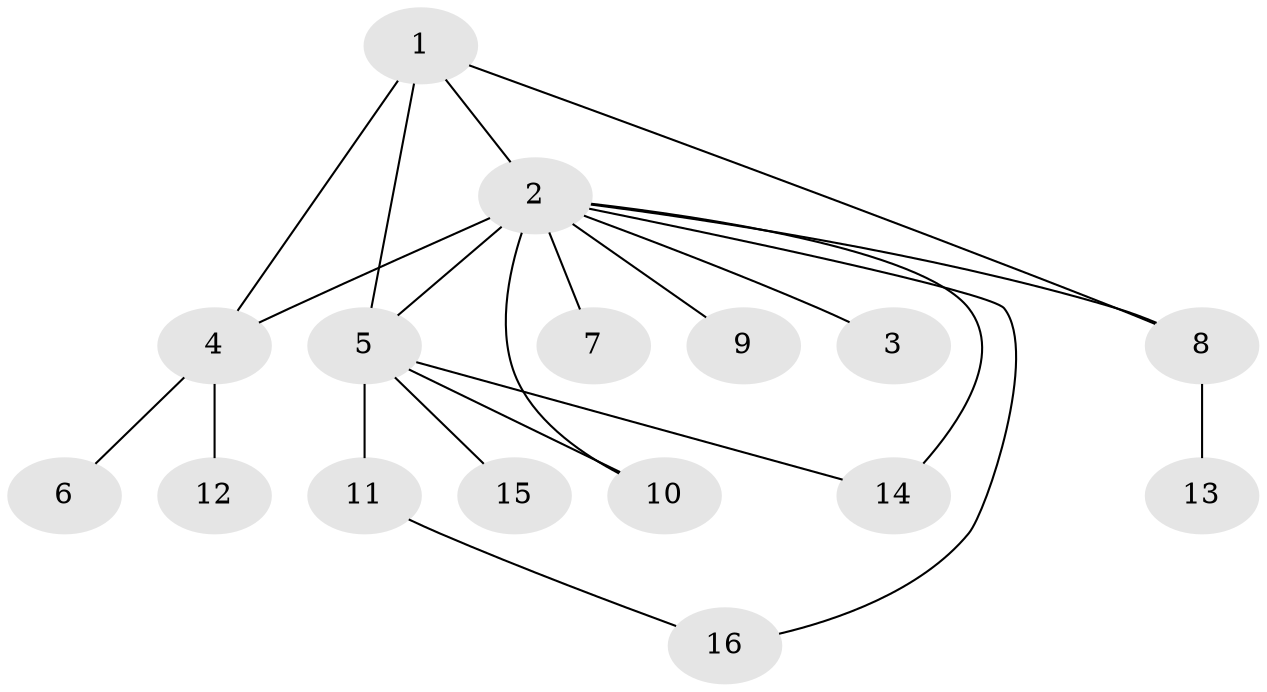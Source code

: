 // original degree distribution, {6: 0.057692307692307696, 3: 0.1346153846153846, 12: 0.019230769230769232, 5: 0.019230769230769232, 9: 0.038461538461538464, 1: 0.46153846153846156, 2: 0.23076923076923078, 4: 0.038461538461538464}
// Generated by graph-tools (version 1.1) at 2025/52/03/04/25 22:52:28]
// undirected, 16 vertices, 21 edges
graph export_dot {
  node [color=gray90,style=filled];
  1;
  2;
  3;
  4;
  5;
  6;
  7;
  8;
  9;
  10;
  11;
  12;
  13;
  14;
  15;
  16;
  1 -- 2 [weight=3.0];
  1 -- 4 [weight=1.0];
  1 -- 5 [weight=3.0];
  1 -- 8 [weight=1.0];
  2 -- 3 [weight=1.0];
  2 -- 4 [weight=2.0];
  2 -- 5 [weight=1.0];
  2 -- 7 [weight=1.0];
  2 -- 8 [weight=1.0];
  2 -- 9 [weight=2.0];
  2 -- 10 [weight=1.0];
  2 -- 14 [weight=1.0];
  2 -- 16 [weight=1.0];
  4 -- 6 [weight=1.0];
  4 -- 12 [weight=1.0];
  5 -- 10 [weight=1.0];
  5 -- 11 [weight=1.0];
  5 -- 14 [weight=1.0];
  5 -- 15 [weight=1.0];
  8 -- 13 [weight=1.0];
  11 -- 16 [weight=1.0];
}
